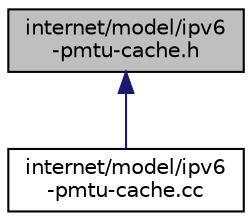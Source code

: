 digraph "internet/model/ipv6-pmtu-cache.h"
{
  edge [fontname="Helvetica",fontsize="10",labelfontname="Helvetica",labelfontsize="10"];
  node [fontname="Helvetica",fontsize="10",shape=record];
  Node1 [label="internet/model/ipv6\l-pmtu-cache.h",height=0.2,width=0.4,color="black", fillcolor="grey75", style="filled", fontcolor="black"];
  Node1 -> Node2 [dir="back",color="midnightblue",fontsize="10",style="solid"];
  Node2 [label="internet/model/ipv6\l-pmtu-cache.cc",height=0.2,width=0.4,color="black", fillcolor="white", style="filled",URL="$d4/d5c/ipv6-pmtu-cache_8cc.html"];
}
